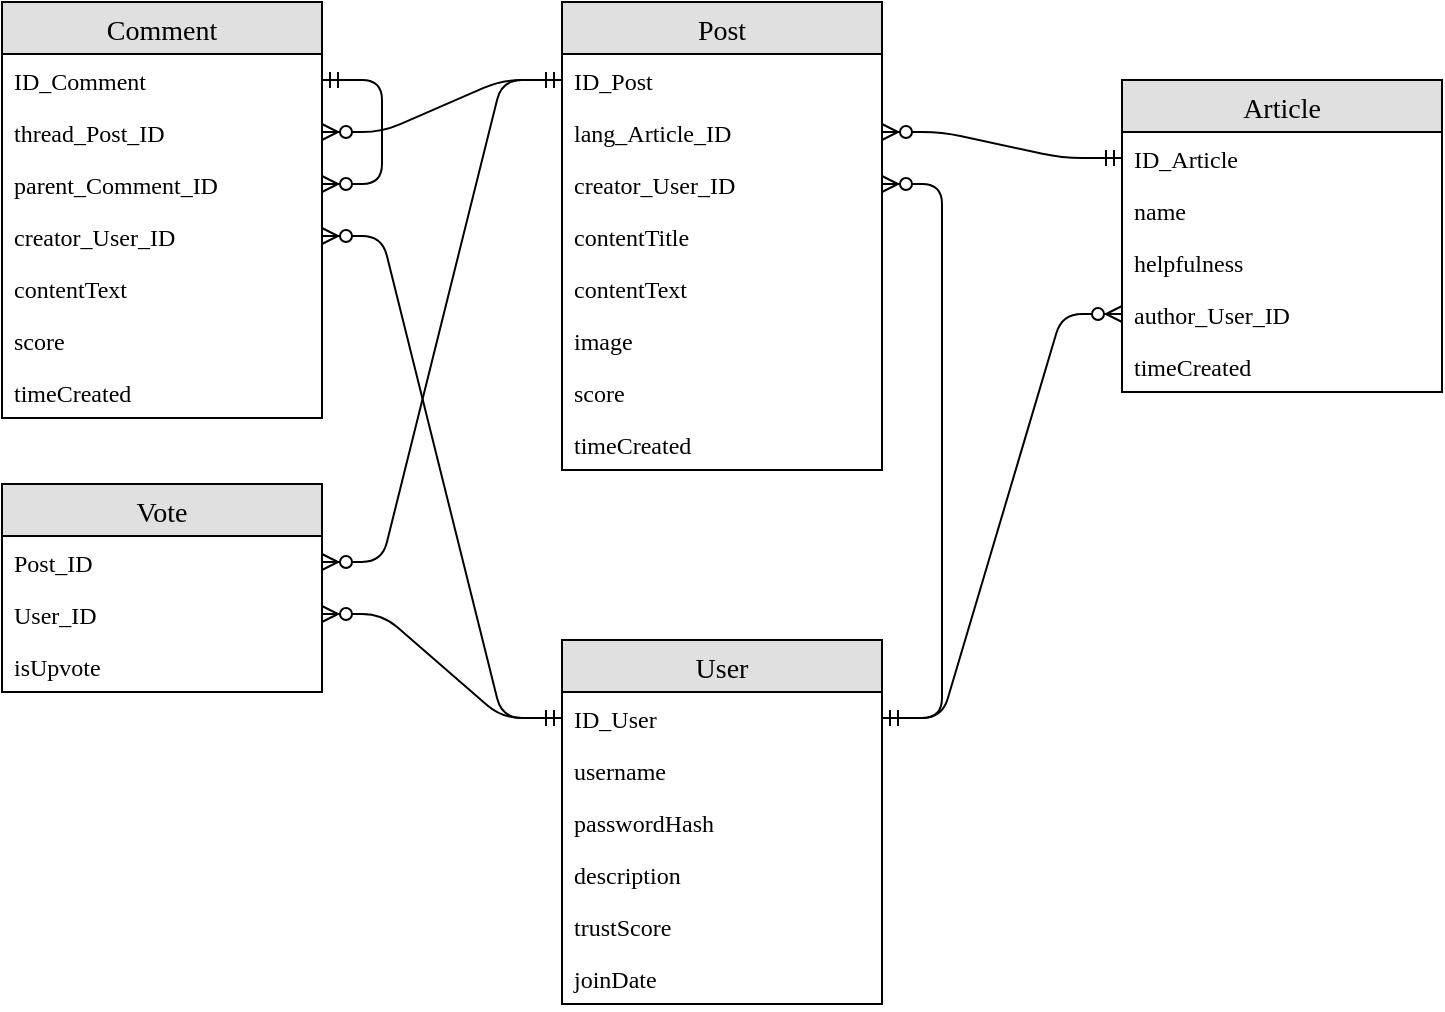 <mxfile version="11.3.0" type="device" pages="1"><diagram id="LfaqQjLjDsCL3uHVI_sn" name="Page-1"><mxGraphModel dx="782" dy="497" grid="1" gridSize="10" guides="1" tooltips="1" connect="1" arrows="1" fold="1" page="1" pageScale="1" pageWidth="1169" pageHeight="827" math="0" shadow="0"><root><mxCell id="0"/><mxCell id="1" parent="0"/><mxCell id="gMfT3mOciVPJMtQzkc59-1" value="Comment" style="swimlane;fontStyle=0;childLayout=stackLayout;horizontal=1;startSize=26;fillColor=#e0e0e0;horizontalStack=0;resizeParent=1;resizeParentMax=0;resizeLast=0;collapsible=1;marginBottom=0;swimlaneFillColor=#ffffff;align=center;fontSize=14;fontFamily=Verdana;" parent="1" vertex="1"><mxGeometry x="40" y="40" width="160" height="208" as="geometry"/></mxCell><mxCell id="gMfT3mOciVPJMtQzkc59-2" value="ID_Comment" style="text;strokeColor=none;fillColor=none;spacingLeft=4;spacingRight=4;overflow=hidden;rotatable=0;points=[[0,0.5],[1,0.5]];portConstraint=eastwest;fontSize=12;fontFamily=Verdana;" parent="gMfT3mOciVPJMtQzkc59-1" vertex="1"><mxGeometry y="26" width="160" height="26" as="geometry"/></mxCell><mxCell id="gMfT3mOciVPJMtQzkc59-12" value="thread_Post_ID" style="text;strokeColor=none;fillColor=none;spacingLeft=4;spacingRight=4;overflow=hidden;rotatable=0;points=[[0,0.5],[1,0.5]];portConstraint=eastwest;fontSize=12;fontFamily=Verdana;" parent="gMfT3mOciVPJMtQzkc59-1" vertex="1"><mxGeometry y="52" width="160" height="26" as="geometry"/></mxCell><mxCell id="gMfT3mOciVPJMtQzkc59-3" value="parent_Comment_ID" style="text;strokeColor=none;fillColor=none;spacingLeft=4;spacingRight=4;overflow=hidden;rotatable=0;points=[[0,0.5],[1,0.5]];portConstraint=eastwest;fontSize=12;fontFamily=Verdana;" parent="gMfT3mOciVPJMtQzkc59-1" vertex="1"><mxGeometry y="78" width="160" height="26" as="geometry"/></mxCell><mxCell id="gMfT3mOciVPJMtQzkc59-4" value="creator_User_ID" style="text;strokeColor=none;fillColor=none;spacingLeft=4;spacingRight=4;overflow=hidden;rotatable=0;points=[[0,0.5],[1,0.5]];portConstraint=eastwest;fontSize=12;fontFamily=Verdana;" parent="gMfT3mOciVPJMtQzkc59-1" vertex="1"><mxGeometry y="104" width="160" height="26" as="geometry"/></mxCell><mxCell id="gMfT3mOciVPJMtQzkc59-10" value="contentText" style="text;strokeColor=none;fillColor=none;spacingLeft=4;spacingRight=4;overflow=hidden;rotatable=0;points=[[0,0.5],[1,0.5]];portConstraint=eastwest;fontSize=12;fontFamily=Verdana;" parent="gMfT3mOciVPJMtQzkc59-1" vertex="1"><mxGeometry y="130" width="160" height="26" as="geometry"/></mxCell><mxCell id="gMfT3mOciVPJMtQzkc59-11" value="score" style="text;strokeColor=none;fillColor=none;spacingLeft=4;spacingRight=4;overflow=hidden;rotatable=0;points=[[0,0.5],[1,0.5]];portConstraint=eastwest;fontSize=12;fontFamily=Verdana;" parent="gMfT3mOciVPJMtQzkc59-1" vertex="1"><mxGeometry y="156" width="160" height="26" as="geometry"/></mxCell><mxCell id="gMfT3mOciVPJMtQzkc59-9" value="timeCreated" style="text;strokeColor=none;fillColor=none;spacingLeft=4;spacingRight=4;overflow=hidden;rotatable=0;points=[[0,0.5],[1,0.5]];portConstraint=eastwest;fontSize=12;fontFamily=Verdana;" parent="gMfT3mOciVPJMtQzkc59-1" vertex="1"><mxGeometry y="182" width="160" height="26" as="geometry"/></mxCell><mxCell id="gMfT3mOciVPJMtQzkc59-42" value="" style="edgeStyle=entityRelationEdgeStyle;fontSize=12;html=1;endArrow=ERzeroToMany;startArrow=ERmandOne;fontFamily=Verdana;" parent="gMfT3mOciVPJMtQzkc59-1" source="gMfT3mOciVPJMtQzkc59-2" target="gMfT3mOciVPJMtQzkc59-3" edge="1"><mxGeometry width="100" height="100" relative="1" as="geometry"><mxPoint y="620" as="sourcePoint"/><mxPoint x="100" y="520" as="targetPoint"/></mxGeometry></mxCell><mxCell id="gMfT3mOciVPJMtQzkc59-5" value="Post" style="swimlane;fontStyle=0;childLayout=stackLayout;horizontal=1;startSize=26;fillColor=#e0e0e0;horizontalStack=0;resizeParent=1;resizeParentMax=0;resizeLast=0;collapsible=1;marginBottom=0;swimlaneFillColor=#ffffff;align=center;fontSize=14;fontFamily=Verdana;" parent="1" vertex="1"><mxGeometry x="320" y="40" width="160" height="234" as="geometry"/></mxCell><mxCell id="gMfT3mOciVPJMtQzkc59-6" value="ID_Post" style="text;strokeColor=none;fillColor=none;spacingLeft=4;spacingRight=4;overflow=hidden;rotatable=0;points=[[0,0.5],[1,0.5]];portConstraint=eastwest;fontSize=12;fontFamily=Verdana;" parent="gMfT3mOciVPJMtQzkc59-5" vertex="1"><mxGeometry y="26" width="160" height="26" as="geometry"/></mxCell><mxCell id="gMfT3mOciVPJMtQzkc59-7" value="lang_Article_ID" style="text;strokeColor=none;fillColor=none;spacingLeft=4;spacingRight=4;overflow=hidden;rotatable=0;points=[[0,0.5],[1,0.5]];portConstraint=eastwest;fontSize=12;fontFamily=Verdana;" parent="gMfT3mOciVPJMtQzkc59-5" vertex="1"><mxGeometry y="52" width="160" height="26" as="geometry"/></mxCell><mxCell id="gMfT3mOciVPJMtQzkc59-15" value="creator_User_ID" style="text;strokeColor=none;fillColor=none;spacingLeft=4;spacingRight=4;overflow=hidden;rotatable=0;points=[[0,0.5],[1,0.5]];portConstraint=eastwest;fontSize=12;fontFamily=Verdana;" parent="gMfT3mOciVPJMtQzkc59-5" vertex="1"><mxGeometry y="78" width="160" height="26" as="geometry"/></mxCell><mxCell id="gMfT3mOciVPJMtQzkc59-8" value="contentTitle" style="text;strokeColor=none;fillColor=none;spacingLeft=4;spacingRight=4;overflow=hidden;rotatable=0;points=[[0,0.5],[1,0.5]];portConstraint=eastwest;fontSize=12;fontFamily=Verdana;" parent="gMfT3mOciVPJMtQzkc59-5" vertex="1"><mxGeometry y="104" width="160" height="26" as="geometry"/></mxCell><mxCell id="gMfT3mOciVPJMtQzkc59-13" value="contentText" style="text;strokeColor=none;fillColor=none;spacingLeft=4;spacingRight=4;overflow=hidden;rotatable=0;points=[[0,0.5],[1,0.5]];portConstraint=eastwest;fontSize=12;fontFamily=Verdana;" parent="gMfT3mOciVPJMtQzkc59-5" vertex="1"><mxGeometry y="130" width="160" height="26" as="geometry"/></mxCell><mxCell id="gMfT3mOciVPJMtQzkc59-14" value="image" style="text;strokeColor=none;fillColor=none;spacingLeft=4;spacingRight=4;overflow=hidden;rotatable=0;points=[[0,0.5],[1,0.5]];portConstraint=eastwest;fontSize=12;fontFamily=Verdana;" parent="gMfT3mOciVPJMtQzkc59-5" vertex="1"><mxGeometry y="156" width="160" height="26" as="geometry"/></mxCell><mxCell id="gMfT3mOciVPJMtQzkc59-16" value="score" style="text;strokeColor=none;fillColor=none;spacingLeft=4;spacingRight=4;overflow=hidden;rotatable=0;points=[[0,0.5],[1,0.5]];portConstraint=eastwest;fontSize=12;fontFamily=Verdana;" parent="gMfT3mOciVPJMtQzkc59-5" vertex="1"><mxGeometry y="182" width="160" height="26" as="geometry"/></mxCell><mxCell id="gMfT3mOciVPJMtQzkc59-17" value="timeCreated" style="text;strokeColor=none;fillColor=none;spacingLeft=4;spacingRight=4;overflow=hidden;rotatable=0;points=[[0,0.5],[1,0.5]];portConstraint=eastwest;fontSize=12;fontFamily=Verdana;" parent="gMfT3mOciVPJMtQzkc59-5" vertex="1"><mxGeometry y="208" width="160" height="26" as="geometry"/></mxCell><mxCell id="gMfT3mOciVPJMtQzkc59-22" value="User" style="swimlane;fontStyle=0;childLayout=stackLayout;horizontal=1;startSize=26;fillColor=#e0e0e0;horizontalStack=0;resizeParent=1;resizeParentMax=0;resizeLast=0;collapsible=1;marginBottom=0;swimlaneFillColor=#ffffff;align=center;fontSize=14;fontFamily=Verdana;" parent="1" vertex="1"><mxGeometry x="320" y="359" width="160" height="182" as="geometry"/></mxCell><mxCell id="gMfT3mOciVPJMtQzkc59-23" value="ID_User" style="text;strokeColor=none;fillColor=none;spacingLeft=4;spacingRight=4;overflow=hidden;rotatable=0;points=[[0,0.5],[1,0.5]];portConstraint=eastwest;fontSize=12;fontFamily=Verdana;" parent="gMfT3mOciVPJMtQzkc59-22" vertex="1"><mxGeometry y="26" width="160" height="26" as="geometry"/></mxCell><mxCell id="gMfT3mOciVPJMtQzkc59-24" value="username" style="text;strokeColor=none;fillColor=none;spacingLeft=4;spacingRight=4;overflow=hidden;rotatable=0;points=[[0,0.5],[1,0.5]];portConstraint=eastwest;fontSize=12;fontFamily=Verdana;" parent="gMfT3mOciVPJMtQzkc59-22" vertex="1"><mxGeometry y="52" width="160" height="26" as="geometry"/></mxCell><mxCell id="gMfT3mOciVPJMtQzkc59-25" value="passwordHash" style="text;strokeColor=none;fillColor=none;spacingLeft=4;spacingRight=4;overflow=hidden;rotatable=0;points=[[0,0.5],[1,0.5]];portConstraint=eastwest;fontSize=12;fontFamily=Verdana;" parent="gMfT3mOciVPJMtQzkc59-22" vertex="1"><mxGeometry y="78" width="160" height="26" as="geometry"/></mxCell><mxCell id="gMfT3mOciVPJMtQzkc59-35" value="description" style="text;strokeColor=none;fillColor=none;spacingLeft=4;spacingRight=4;overflow=hidden;rotatable=0;points=[[0,0.5],[1,0.5]];portConstraint=eastwest;fontSize=12;fontFamily=Verdana;" parent="gMfT3mOciVPJMtQzkc59-22" vertex="1"><mxGeometry y="104" width="160" height="26" as="geometry"/></mxCell><mxCell id="gMfT3mOciVPJMtQzkc59-34" value="trustScore" style="text;strokeColor=none;fillColor=none;spacingLeft=4;spacingRight=4;overflow=hidden;rotatable=0;points=[[0,0.5],[1,0.5]];portConstraint=eastwest;fontSize=12;fontFamily=Verdana;" parent="gMfT3mOciVPJMtQzkc59-22" vertex="1"><mxGeometry y="130" width="160" height="26" as="geometry"/></mxCell><mxCell id="gMfT3mOciVPJMtQzkc59-36" value="joinDate" style="text;strokeColor=none;fillColor=none;spacingLeft=4;spacingRight=4;overflow=hidden;rotatable=0;points=[[0,0.5],[1,0.5]];portConstraint=eastwest;fontSize=12;fontFamily=Verdana;" parent="gMfT3mOciVPJMtQzkc59-22" vertex="1"><mxGeometry y="156" width="160" height="26" as="geometry"/></mxCell><mxCell id="gMfT3mOciVPJMtQzkc59-26" value="Article" style="swimlane;fontStyle=0;childLayout=stackLayout;horizontal=1;startSize=26;fillColor=#e0e0e0;horizontalStack=0;resizeParent=1;resizeParentMax=0;resizeLast=0;collapsible=1;marginBottom=0;swimlaneFillColor=#ffffff;align=center;fontSize=14;fontFamily=Verdana;" parent="1" vertex="1"><mxGeometry x="600" y="79" width="160" height="156" as="geometry"/></mxCell><mxCell id="gMfT3mOciVPJMtQzkc59-27" value="ID_Article" style="text;strokeColor=none;fillColor=none;spacingLeft=4;spacingRight=4;overflow=hidden;rotatable=0;points=[[0,0.5],[1,0.5]];portConstraint=eastwest;fontSize=12;fontFamily=Verdana;" parent="gMfT3mOciVPJMtQzkc59-26" vertex="1"><mxGeometry y="26" width="160" height="26" as="geometry"/></mxCell><mxCell id="ACF67A-HBzUUkkQZtgo8-2" value="name" style="text;strokeColor=none;fillColor=none;spacingLeft=4;spacingRight=4;overflow=hidden;rotatable=0;points=[[0,0.5],[1,0.5]];portConstraint=eastwest;fontSize=12;fontFamily=Verdana;" parent="gMfT3mOciVPJMtQzkc59-26" vertex="1"><mxGeometry y="52" width="160" height="26" as="geometry"/></mxCell><mxCell id="4BNOqZU7-rWIXorO2Aar-1" value="helpfulness" style="text;strokeColor=none;fillColor=none;spacingLeft=4;spacingRight=4;overflow=hidden;rotatable=0;points=[[0,0.5],[1,0.5]];portConstraint=eastwest;fontSize=12;fontFamily=Verdana;" parent="gMfT3mOciVPJMtQzkc59-26" vertex="1"><mxGeometry y="78" width="160" height="26" as="geometry"/></mxCell><mxCell id="czDTASJuOXN2B1G5tTZQ-1" value="author_User_ID" style="text;strokeColor=none;fillColor=none;spacingLeft=4;spacingRight=4;overflow=hidden;rotatable=0;points=[[0,0.5],[1,0.5]];portConstraint=eastwest;fontSize=12;fontFamily=Verdana;" parent="gMfT3mOciVPJMtQzkc59-26" vertex="1"><mxGeometry y="104" width="160" height="26" as="geometry"/></mxCell><mxCell id="czDTASJuOXN2B1G5tTZQ-4" value="timeCreated" style="text;strokeColor=none;fillColor=none;spacingLeft=4;spacingRight=4;overflow=hidden;rotatable=0;points=[[0,0.5],[1,0.5]];portConstraint=eastwest;fontSize=12;fontFamily=Verdana;" parent="gMfT3mOciVPJMtQzkc59-26" vertex="1"><mxGeometry y="130" width="160" height="26" as="geometry"/></mxCell><mxCell id="gMfT3mOciVPJMtQzkc59-41" value="" style="edgeStyle=entityRelationEdgeStyle;fontSize=12;html=1;endArrow=ERzeroToMany;startArrow=ERmandOne;fontFamily=Verdana;" parent="1" source="gMfT3mOciVPJMtQzkc59-6" target="gMfT3mOciVPJMtQzkc59-12" edge="1"><mxGeometry width="100" height="100" relative="1" as="geometry"><mxPoint x="40" y="660" as="sourcePoint"/><mxPoint x="210" y="180" as="targetPoint"/></mxGeometry></mxCell><mxCell id="gMfT3mOciVPJMtQzkc59-43" value="" style="edgeStyle=entityRelationEdgeStyle;fontSize=12;html=1;endArrow=ERzeroToMany;startArrow=ERmandOne;fontFamily=Verdana;" parent="1" source="gMfT3mOciVPJMtQzkc59-23" target="gMfT3mOciVPJMtQzkc59-4" edge="1"><mxGeometry width="100" height="100" relative="1" as="geometry"><mxPoint x="40" y="660" as="sourcePoint"/><mxPoint x="140" y="560" as="targetPoint"/></mxGeometry></mxCell><mxCell id="gMfT3mOciVPJMtQzkc59-44" value="" style="edgeStyle=entityRelationEdgeStyle;fontSize=12;html=1;endArrow=ERzeroToMany;startArrow=ERmandOne;fontFamily=Verdana;" parent="1" source="gMfT3mOciVPJMtQzkc59-27" target="gMfT3mOciVPJMtQzkc59-7" edge="1"><mxGeometry width="100" height="100" relative="1" as="geometry"><mxPoint x="600" y="79" as="sourcePoint"/><mxPoint x="140" y="560" as="targetPoint"/></mxGeometry></mxCell><mxCell id="gMfT3mOciVPJMtQzkc59-51" value="" style="edgeStyle=entityRelationEdgeStyle;fontSize=12;html=1;endArrow=ERzeroToMany;startArrow=ERmandOne;" parent="1" source="gMfT3mOciVPJMtQzkc59-23" target="czDTASJuOXN2B1G5tTZQ-1" edge="1"><mxGeometry width="100" height="100" relative="1" as="geometry"><mxPoint x="450" y="630" as="sourcePoint"/><mxPoint x="660" y="504" as="targetPoint"/></mxGeometry></mxCell><mxCell id="gMfT3mOciVPJMtQzkc59-52" value="" style="edgeStyle=entityRelationEdgeStyle;fontSize=12;html=1;endArrow=ERzeroToMany;startArrow=ERmandOne;" parent="1" source="gMfT3mOciVPJMtQzkc59-23" target="gMfT3mOciVPJMtQzkc59-15" edge="1"><mxGeometry width="100" height="100" relative="1" as="geometry"><mxPoint x="40" y="660" as="sourcePoint"/><mxPoint x="140" y="560" as="targetPoint"/></mxGeometry></mxCell><mxCell id="tkGGbHc1t8WyP9VRBS0l-1" value="Vote" style="swimlane;fontStyle=0;childLayout=stackLayout;horizontal=1;startSize=26;fillColor=#e0e0e0;horizontalStack=0;resizeParent=1;resizeParentMax=0;resizeLast=0;collapsible=1;marginBottom=0;swimlaneFillColor=#ffffff;align=center;fontSize=14;fontFamily=Verdana;" vertex="1" parent="1"><mxGeometry x="40" y="281" width="160" height="104" as="geometry"/></mxCell><mxCell id="tkGGbHc1t8WyP9VRBS0l-2" value="Post_ID" style="text;strokeColor=none;fillColor=none;spacingLeft=4;spacingRight=4;overflow=hidden;rotatable=0;points=[[0,0.5],[1,0.5]];portConstraint=eastwest;fontSize=12;fontFamily=Verdana;" vertex="1" parent="tkGGbHc1t8WyP9VRBS0l-1"><mxGeometry y="26" width="160" height="26" as="geometry"/></mxCell><mxCell id="tkGGbHc1t8WyP9VRBS0l-3" value="User_ID" style="text;strokeColor=none;fillColor=none;spacingLeft=4;spacingRight=4;overflow=hidden;rotatable=0;points=[[0,0.5],[1,0.5]];portConstraint=eastwest;fontSize=12;fontFamily=Verdana;" vertex="1" parent="tkGGbHc1t8WyP9VRBS0l-1"><mxGeometry y="52" width="160" height="26" as="geometry"/></mxCell><mxCell id="tkGGbHc1t8WyP9VRBS0l-6" value="isUpvote" style="text;strokeColor=none;fillColor=none;spacingLeft=4;spacingRight=4;overflow=hidden;rotatable=0;points=[[0,0.5],[1,0.5]];portConstraint=eastwest;fontSize=12;fontFamily=Verdana;" vertex="1" parent="tkGGbHc1t8WyP9VRBS0l-1"><mxGeometry y="78" width="160" height="26" as="geometry"/></mxCell><mxCell id="tkGGbHc1t8WyP9VRBS0l-7" value="" style="edgeStyle=entityRelationEdgeStyle;fontSize=12;html=1;endArrow=ERzeroToMany;startArrow=ERmandOne;fontFamily=Verdana;" edge="1" parent="1" source="gMfT3mOciVPJMtQzkc59-23" target="tkGGbHc1t8WyP9VRBS0l-3"><mxGeometry width="100" height="100" relative="1" as="geometry"><mxPoint x="330" y="408" as="sourcePoint"/><mxPoint x="210" y="167" as="targetPoint"/></mxGeometry></mxCell><mxCell id="tkGGbHc1t8WyP9VRBS0l-8" value="" style="edgeStyle=entityRelationEdgeStyle;fontSize=12;html=1;endArrow=ERzeroToMany;startArrow=ERmandOne;fontFamily=Verdana;" edge="1" parent="1" source="gMfT3mOciVPJMtQzkc59-6" target="tkGGbHc1t8WyP9VRBS0l-2"><mxGeometry width="100" height="100" relative="1" as="geometry"><mxPoint x="330" y="408" as="sourcePoint"/><mxPoint x="250" y="356" as="targetPoint"/></mxGeometry></mxCell></root></mxGraphModel></diagram></mxfile>